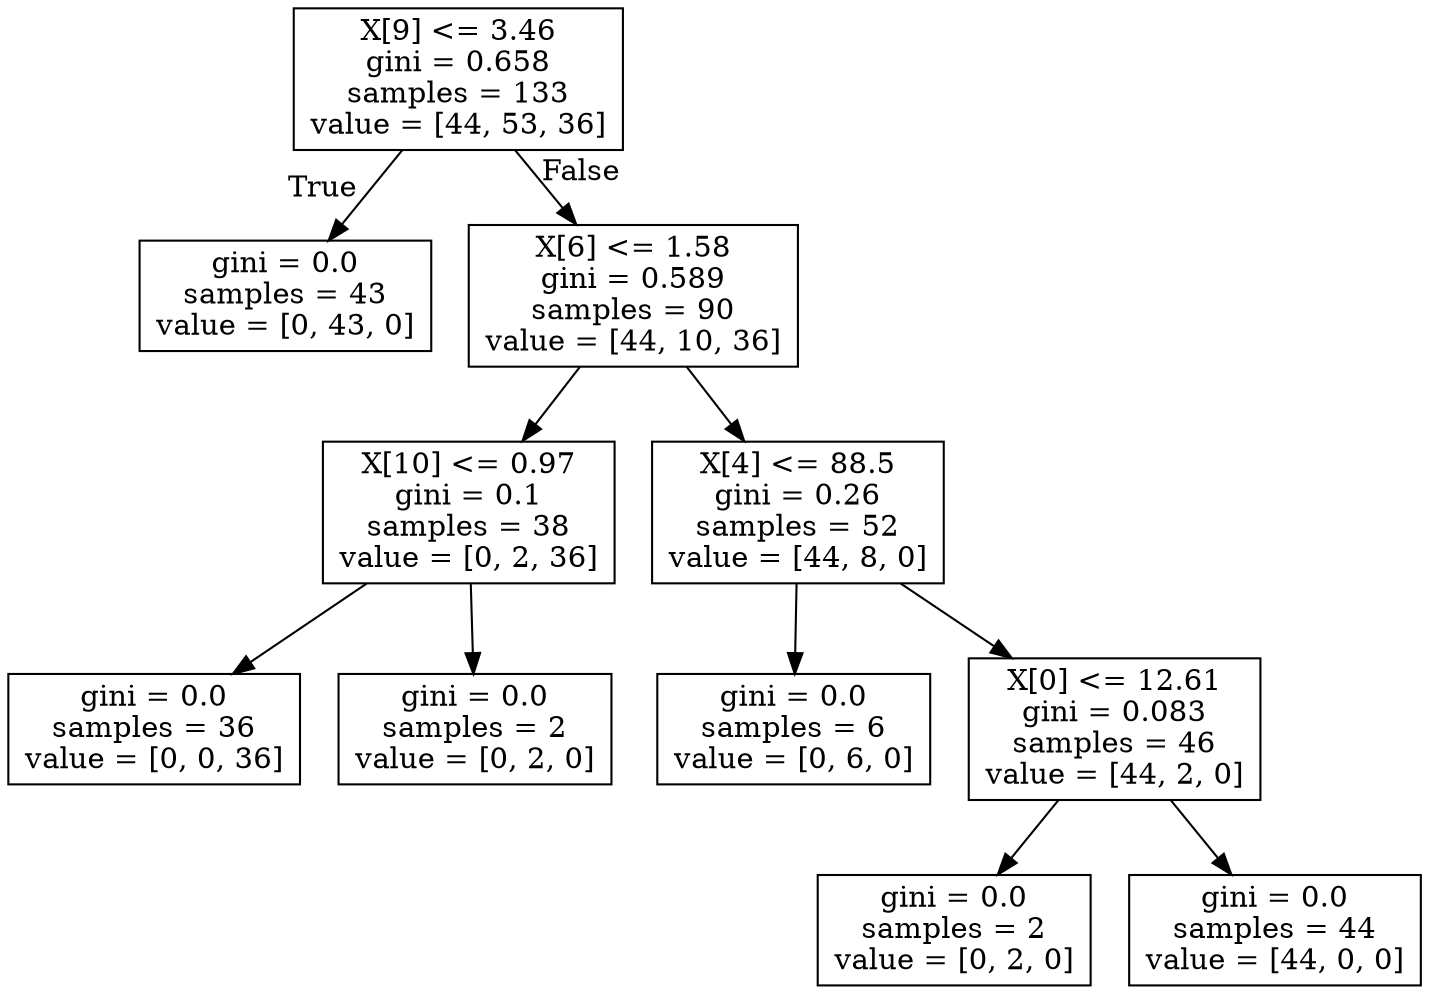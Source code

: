digraph Tree {
node [shape=box] ;
0 [label="X[9] <= 3.46\ngini = 0.658\nsamples = 133\nvalue = [44, 53, 36]"] ;
1 [label="gini = 0.0\nsamples = 43\nvalue = [0, 43, 0]"] ;
0 -> 1 [labeldistance=2.5, labelangle=45, headlabel="True"] ;
2 [label="X[6] <= 1.58\ngini = 0.589\nsamples = 90\nvalue = [44, 10, 36]"] ;
0 -> 2 [labeldistance=2.5, labelangle=-45, headlabel="False"] ;
3 [label="X[10] <= 0.97\ngini = 0.1\nsamples = 38\nvalue = [0, 2, 36]"] ;
2 -> 3 ;
4 [label="gini = 0.0\nsamples = 36\nvalue = [0, 0, 36]"] ;
3 -> 4 ;
5 [label="gini = 0.0\nsamples = 2\nvalue = [0, 2, 0]"] ;
3 -> 5 ;
6 [label="X[4] <= 88.5\ngini = 0.26\nsamples = 52\nvalue = [44, 8, 0]"] ;
2 -> 6 ;
7 [label="gini = 0.0\nsamples = 6\nvalue = [0, 6, 0]"] ;
6 -> 7 ;
8 [label="X[0] <= 12.61\ngini = 0.083\nsamples = 46\nvalue = [44, 2, 0]"] ;
6 -> 8 ;
9 [label="gini = 0.0\nsamples = 2\nvalue = [0, 2, 0]"] ;
8 -> 9 ;
10 [label="gini = 0.0\nsamples = 44\nvalue = [44, 0, 0]"] ;
8 -> 10 ;
}